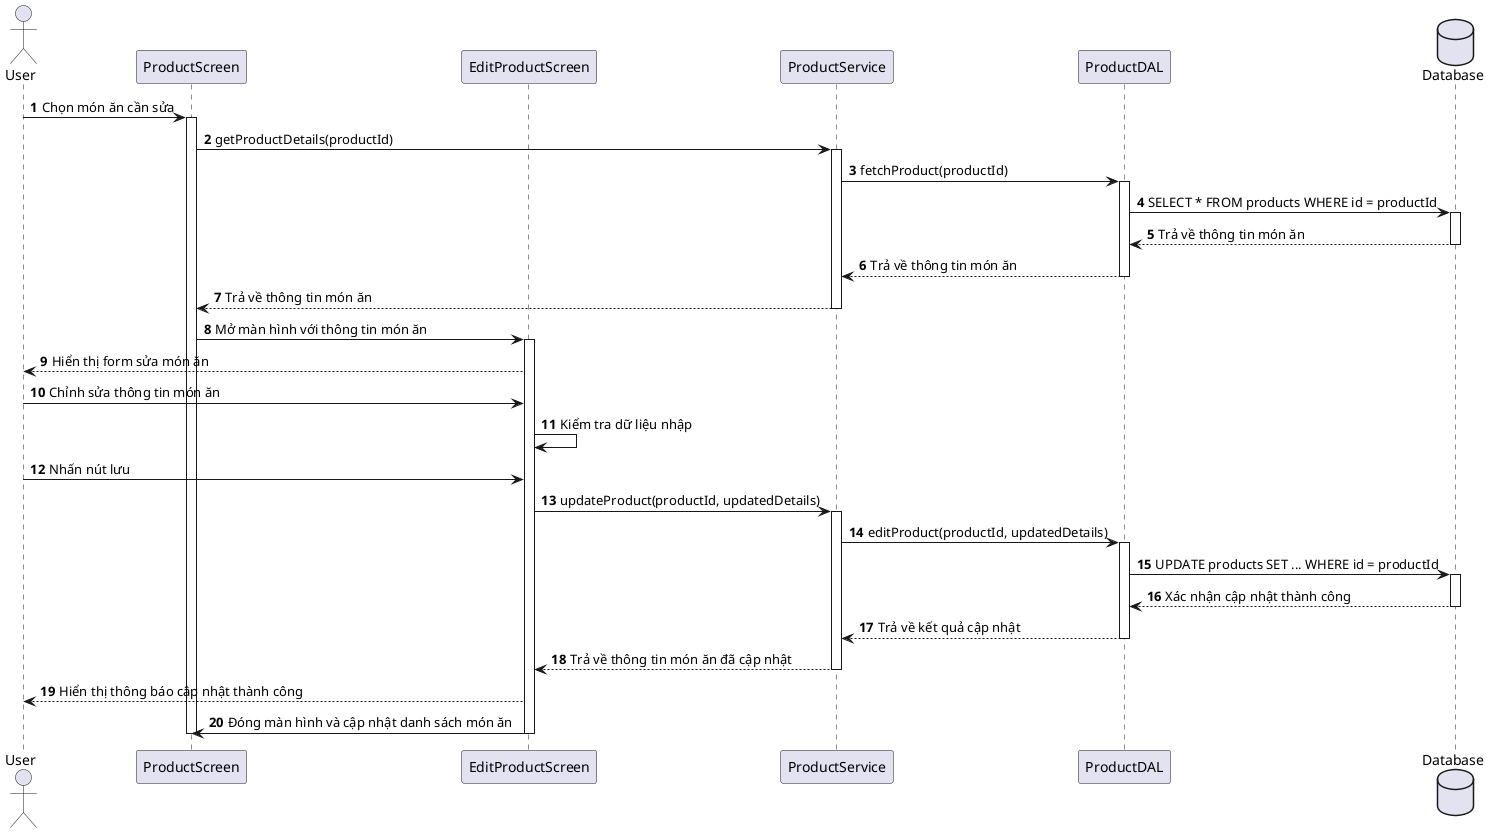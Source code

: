 @startuml
autonumber

actor User
participant "ProductScreen" as PS
participant "EditProductScreen" as EPS
participant "ProductService" as Service
participant "ProductDAL" as DAL
database "Database" as DB

User -> PS: Chọn món ăn cần sửa
activate PS

PS -> Service: getProductDetails(productId)
activate Service

Service -> DAL: fetchProduct(productId)
activate DAL

DAL -> DB: SELECT * FROM products WHERE id = productId
activate DB
DB --> DAL: Trả về thông tin món ăn
deactivate DB

DAL --> Service: Trả về thông tin món ăn
deactivate DAL

Service --> PS: Trả về thông tin món ăn
deactivate Service

PS -> EPS: Mở màn hình với thông tin món ăn
activate EPS
EPS --> User: Hiển thị form sửa món ăn

User -> EPS: Chỉnh sửa thông tin món ăn
EPS -> EPS: Kiểm tra dữ liệu nhập

User -> EPS: Nhấn nút lưu
EPS -> Service: updateProduct(productId, updatedDetails)
activate Service

Service -> DAL: editProduct(productId, updatedDetails)
activate DAL

DAL -> DB: UPDATE products SET ... WHERE id = productId
activate DB
DB --> DAL: Xác nhận cập nhật thành công
deactivate DB

DAL --> Service: Trả về kết quả cập nhật
deactivate DAL

Service --> EPS: Trả về thông tin món ăn đã cập nhật
deactivate Service

EPS --> User: Hiển thị thông báo cập nhật thành công
EPS -> PS: Đóng màn hình và cập nhật danh sách món ăn
deactivate EPS
deactivate PS

@enduml